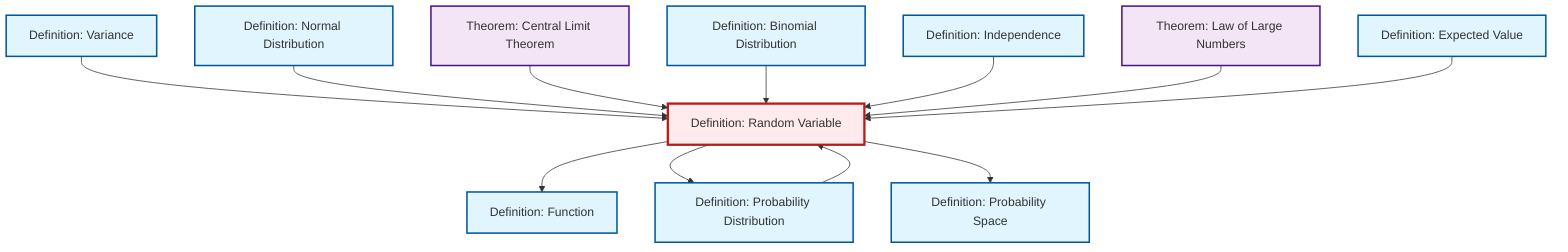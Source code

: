 graph TD
    classDef definition fill:#e1f5fe,stroke:#01579b,stroke-width:2px
    classDef theorem fill:#f3e5f5,stroke:#4a148c,stroke-width:2px
    classDef axiom fill:#fff3e0,stroke:#e65100,stroke-width:2px
    classDef example fill:#e8f5e9,stroke:#1b5e20,stroke-width:2px
    classDef current fill:#ffebee,stroke:#b71c1c,stroke-width:3px
    def-normal-distribution["Definition: Normal Distribution"]:::definition
    def-probability-space["Definition: Probability Space"]:::definition
    def-binomial-distribution["Definition: Binomial Distribution"]:::definition
    thm-law-of-large-numbers["Theorem: Law of Large Numbers"]:::theorem
    def-independence["Definition: Independence"]:::definition
    def-expectation["Definition: Expected Value"]:::definition
    def-function["Definition: Function"]:::definition
    def-probability-distribution["Definition: Probability Distribution"]:::definition
    thm-central-limit["Theorem: Central Limit Theorem"]:::theorem
    def-variance["Definition: Variance"]:::definition
    def-random-variable["Definition: Random Variable"]:::definition
    def-variance --> def-random-variable
    def-normal-distribution --> def-random-variable
    thm-central-limit --> def-random-variable
    def-binomial-distribution --> def-random-variable
    def-probability-distribution --> def-random-variable
    def-random-variable --> def-function
    def-random-variable --> def-probability-distribution
    def-independence --> def-random-variable
    def-random-variable --> def-probability-space
    thm-law-of-large-numbers --> def-random-variable
    def-expectation --> def-random-variable
    class def-random-variable current